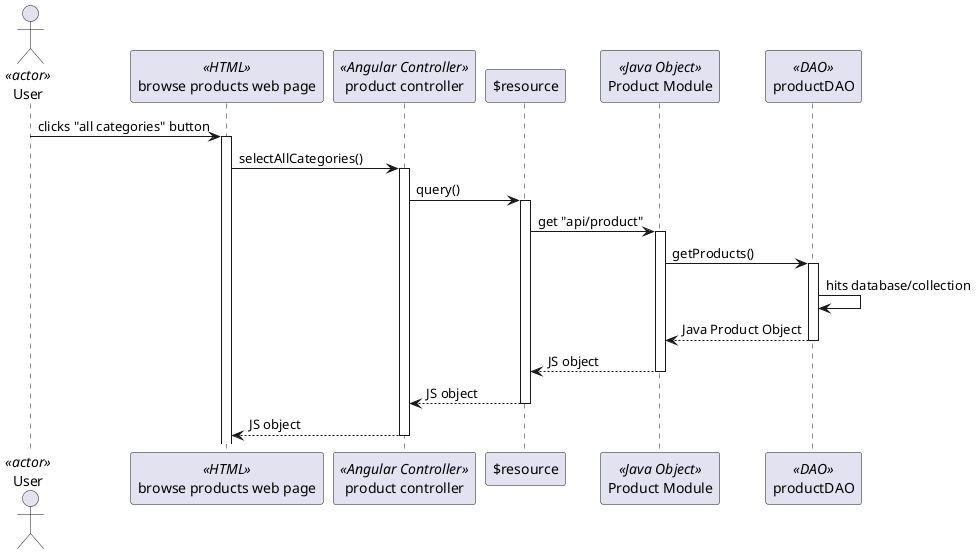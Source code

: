 @startuml
actor User<<actor>>
participant "browse products web page" as page<<HTML>>
participant "product controller" as prodCtrl<<Angular Controller>>
participant "$resource" as resource
participant "Product Module" as module <<Java Object>>
participant "productDAO" as dao <<DAO>>



User -> page++: clicks "all categories" button
page -> prodCtrl++: selectAllCategories()
prodCtrl -> resource++: query()
resource -> module++: get "api/product"
module -> dao++: getProducts()
dao -> dao: hits database/collection
dao-->module: Java Product Object
dao--
module --> resource: JS object
module--
resource --> prodCtrl: JS object
resource--
prodCtrl --> page: JS object
prodCtrl--
dao--
@enduml
